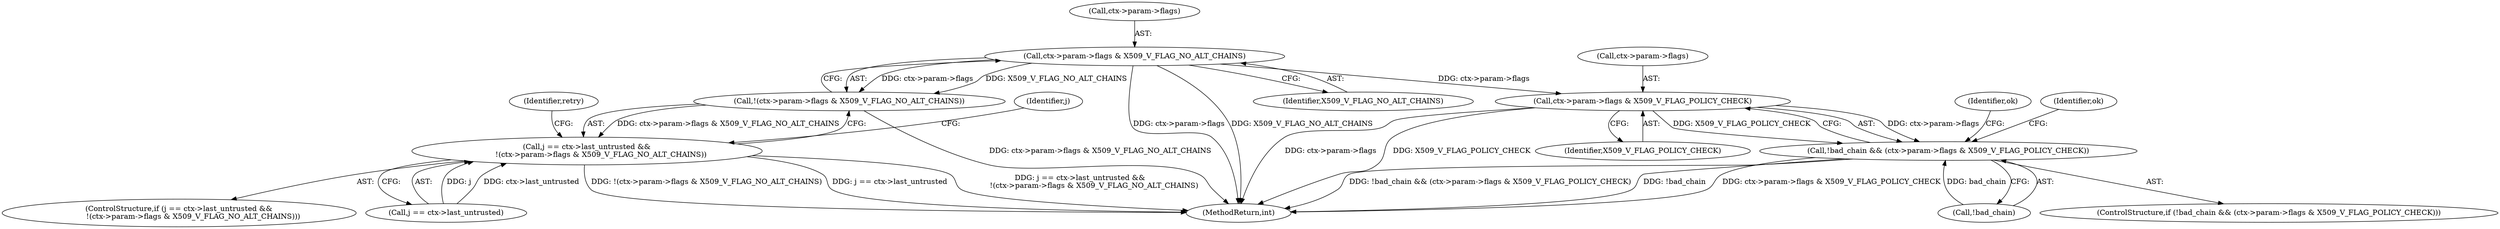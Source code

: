 digraph "0_openssl_9a0db453ba017ebcaccbee933ee6511a9ae4d1c8@pointer" {
"1000527" [label="(Call,ctx->param->flags & X509_V_FLAG_NO_ALT_CHAINS)"];
"1000526" [label="(Call,!(ctx->param->flags & X509_V_FLAG_NO_ALT_CHAINS))"];
"1000520" [label="(Call,j == ctx->last_untrusted &&\n            !(ctx->param->flags & X509_V_FLAG_NO_ALT_CHAINS))"];
"1000765" [label="(Call,ctx->param->flags & X509_V_FLAG_POLICY_CHECK)"];
"1000762" [label="(Call,!bad_chain && (ctx->param->flags & X509_V_FLAG_POLICY_CHECK))"];
"1000761" [label="(ControlStructure,if (!bad_chain && (ctx->param->flags & X509_V_FLAG_POLICY_CHECK)))"];
"1000527" [label="(Call,ctx->param->flags & X509_V_FLAG_NO_ALT_CHAINS)"];
"1000803" [label="(MethodReturn,int)"];
"1000762" [label="(Call,!bad_chain && (ctx->param->flags & X509_V_FLAG_POLICY_CHECK))"];
"1000526" [label="(Call,!(ctx->param->flags & X509_V_FLAG_NO_ALT_CHAINS))"];
"1000520" [label="(Call,j == ctx->last_untrusted &&\n            !(ctx->param->flags & X509_V_FLAG_NO_ALT_CHAINS))"];
"1000771" [label="(Identifier,X509_V_FLAG_POLICY_CHECK)"];
"1000763" [label="(Call,!bad_chain)"];
"1000519" [label="(ControlStructure,if (j == ctx->last_untrusted &&\n            !(ctx->param->flags & X509_V_FLAG_NO_ALT_CHAINS)))"];
"1000596" [label="(Identifier,retry)"];
"1000765" [label="(Call,ctx->param->flags & X509_V_FLAG_POLICY_CHECK)"];
"1000528" [label="(Call,ctx->param->flags)"];
"1000533" [label="(Identifier,X509_V_FLAG_NO_ALT_CHAINS)"];
"1000521" [label="(Call,j == ctx->last_untrusted)"];
"1000538" [label="(Identifier,j)"];
"1000773" [label="(Identifier,ok)"];
"1000778" [label="(Identifier,ok)"];
"1000766" [label="(Call,ctx->param->flags)"];
"1000527" -> "1000526"  [label="AST: "];
"1000527" -> "1000533"  [label="CFG: "];
"1000528" -> "1000527"  [label="AST: "];
"1000533" -> "1000527"  [label="AST: "];
"1000526" -> "1000527"  [label="CFG: "];
"1000527" -> "1000803"  [label="DDG: X509_V_FLAG_NO_ALT_CHAINS"];
"1000527" -> "1000803"  [label="DDG: ctx->param->flags"];
"1000527" -> "1000526"  [label="DDG: ctx->param->flags"];
"1000527" -> "1000526"  [label="DDG: X509_V_FLAG_NO_ALT_CHAINS"];
"1000527" -> "1000765"  [label="DDG: ctx->param->flags"];
"1000526" -> "1000520"  [label="AST: "];
"1000520" -> "1000526"  [label="CFG: "];
"1000526" -> "1000803"  [label="DDG: ctx->param->flags & X509_V_FLAG_NO_ALT_CHAINS"];
"1000526" -> "1000520"  [label="DDG: ctx->param->flags & X509_V_FLAG_NO_ALT_CHAINS"];
"1000520" -> "1000519"  [label="AST: "];
"1000520" -> "1000521"  [label="CFG: "];
"1000521" -> "1000520"  [label="AST: "];
"1000596" -> "1000520"  [label="CFG: "];
"1000538" -> "1000520"  [label="CFG: "];
"1000520" -> "1000803"  [label="DDG: j == ctx->last_untrusted &&\n            !(ctx->param->flags & X509_V_FLAG_NO_ALT_CHAINS)"];
"1000520" -> "1000803"  [label="DDG: !(ctx->param->flags & X509_V_FLAG_NO_ALT_CHAINS)"];
"1000520" -> "1000803"  [label="DDG: j == ctx->last_untrusted"];
"1000521" -> "1000520"  [label="DDG: j"];
"1000521" -> "1000520"  [label="DDG: ctx->last_untrusted"];
"1000765" -> "1000762"  [label="AST: "];
"1000765" -> "1000771"  [label="CFG: "];
"1000766" -> "1000765"  [label="AST: "];
"1000771" -> "1000765"  [label="AST: "];
"1000762" -> "1000765"  [label="CFG: "];
"1000765" -> "1000803"  [label="DDG: ctx->param->flags"];
"1000765" -> "1000803"  [label="DDG: X509_V_FLAG_POLICY_CHECK"];
"1000765" -> "1000762"  [label="DDG: ctx->param->flags"];
"1000765" -> "1000762"  [label="DDG: X509_V_FLAG_POLICY_CHECK"];
"1000762" -> "1000761"  [label="AST: "];
"1000762" -> "1000763"  [label="CFG: "];
"1000763" -> "1000762"  [label="AST: "];
"1000773" -> "1000762"  [label="CFG: "];
"1000778" -> "1000762"  [label="CFG: "];
"1000762" -> "1000803"  [label="DDG: !bad_chain && (ctx->param->flags & X509_V_FLAG_POLICY_CHECK)"];
"1000762" -> "1000803"  [label="DDG: !bad_chain"];
"1000762" -> "1000803"  [label="DDG: ctx->param->flags & X509_V_FLAG_POLICY_CHECK"];
"1000763" -> "1000762"  [label="DDG: bad_chain"];
}
